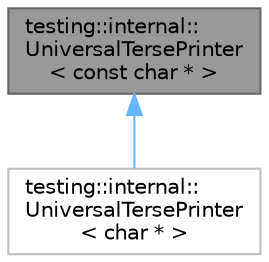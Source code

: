 digraph "testing::internal::UniversalTersePrinter&lt; const char * &gt;"
{
 // LATEX_PDF_SIZE
  bgcolor="transparent";
  edge [fontname=Helvetica,fontsize=10,labelfontname=Helvetica,labelfontsize=10];
  node [fontname=Helvetica,fontsize=10,shape=box,height=0.2,width=0.4];
  Node1 [id="Node000001",label="testing::internal::\lUniversalTersePrinter\l\< const char * \>",height=0.2,width=0.4,color="gray40", fillcolor="grey60", style="filled", fontcolor="black",tooltip=" "];
  Node1 -> Node2 [id="edge2_Node000001_Node000002",dir="back",color="steelblue1",style="solid",tooltip=" "];
  Node2 [id="Node000002",label="testing::internal::\lUniversalTersePrinter\l\< char * \>",height=0.2,width=0.4,color="grey75", fillcolor="white", style="filled",URL="$classtesting_1_1internal_1_1_universal_terse_printer_3_01char_01_5_01_4.html",tooltip=" "];
}
